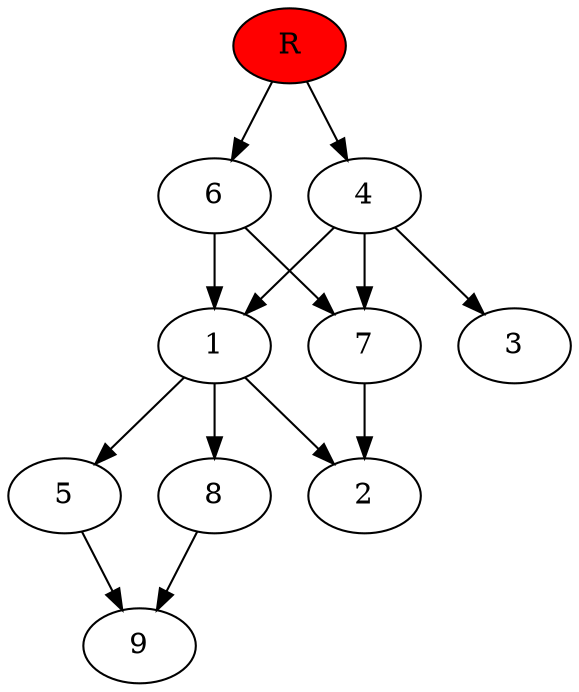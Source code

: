 digraph prb44976 {
	1
	2
	3
	4
	5
	6
	7
	8
	R [fillcolor="#ff0000" style=filled]
	1 -> 2
	1 -> 5
	1 -> 8
	4 -> 1
	4 -> 3
	4 -> 7
	5 -> 9
	6 -> 1
	6 -> 7
	7 -> 2
	8 -> 9
	R -> 4
	R -> 6
}

